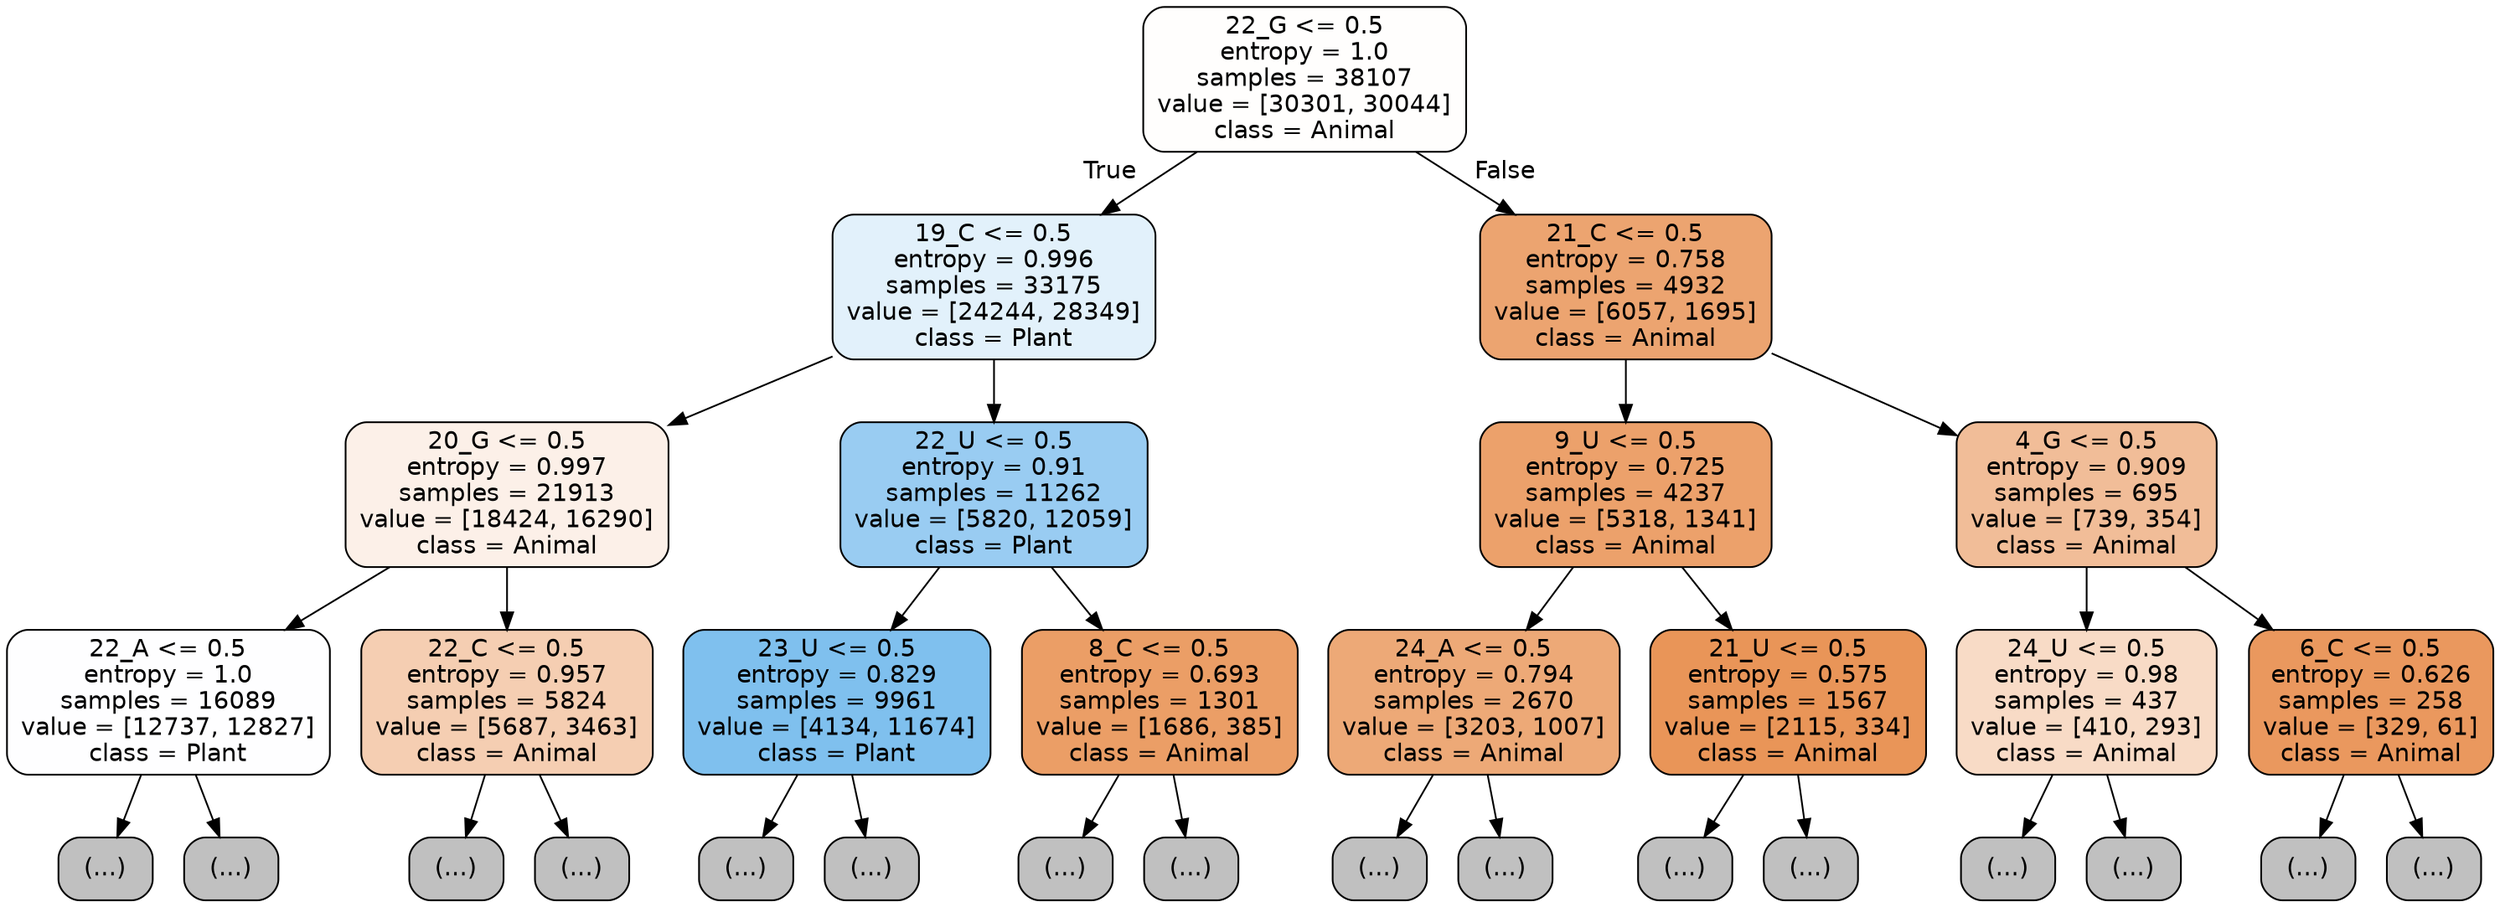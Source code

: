 digraph Tree {
node [shape=box, style="filled, rounded", color="black", fontname="helvetica"] ;
edge [fontname="helvetica"] ;
0 [label="22_G <= 0.5\nentropy = 1.0\nsamples = 38107\nvalue = [30301, 30044]\nclass = Animal", fillcolor="#fffefd"] ;
1 [label="19_C <= 0.5\nentropy = 0.996\nsamples = 33175\nvalue = [24244, 28349]\nclass = Plant", fillcolor="#e2f1fb"] ;
0 -> 1 [labeldistance=2.5, labelangle=45, headlabel="True"] ;
2 [label="20_G <= 0.5\nentropy = 0.997\nsamples = 21913\nvalue = [18424, 16290]\nclass = Animal", fillcolor="#fcf0e8"] ;
1 -> 2 ;
3 [label="22_A <= 0.5\nentropy = 1.0\nsamples = 16089\nvalue = [12737, 12827]\nclass = Plant", fillcolor="#fefeff"] ;
2 -> 3 ;
4 [label="(...)", fillcolor="#C0C0C0"] ;
3 -> 4 ;
6859 [label="(...)", fillcolor="#C0C0C0"] ;
3 -> 6859 ;
7850 [label="22_C <= 0.5\nentropy = 0.957\nsamples = 5824\nvalue = [5687, 3463]\nclass = Animal", fillcolor="#f5ceb2"] ;
2 -> 7850 ;
7851 [label="(...)", fillcolor="#C0C0C0"] ;
7850 -> 7851 ;
10610 [label="(...)", fillcolor="#C0C0C0"] ;
7850 -> 10610 ;
10977 [label="22_U <= 0.5\nentropy = 0.91\nsamples = 11262\nvalue = [5820, 12059]\nclass = Plant", fillcolor="#99ccf2"] ;
1 -> 10977 ;
10978 [label="23_U <= 0.5\nentropy = 0.829\nsamples = 9961\nvalue = [4134, 11674]\nclass = Plant", fillcolor="#7fc0ee"] ;
10977 -> 10978 ;
10979 [label="(...)", fillcolor="#C0C0C0"] ;
10978 -> 10979 ;
13956 [label="(...)", fillcolor="#C0C0C0"] ;
10978 -> 13956 ;
14061 [label="8_C <= 0.5\nentropy = 0.693\nsamples = 1301\nvalue = [1686, 385]\nclass = Animal", fillcolor="#eb9e66"] ;
10977 -> 14061 ;
14062 [label="(...)", fillcolor="#C0C0C0"] ;
14061 -> 14062 ;
14479 [label="(...)", fillcolor="#C0C0C0"] ;
14061 -> 14479 ;
14590 [label="21_C <= 0.5\nentropy = 0.758\nsamples = 4932\nvalue = [6057, 1695]\nclass = Animal", fillcolor="#eca470"] ;
0 -> 14590 [labeldistance=2.5, labelangle=-45, headlabel="False"] ;
14591 [label="9_U <= 0.5\nentropy = 0.725\nsamples = 4237\nvalue = [5318, 1341]\nclass = Animal", fillcolor="#eca16b"] ;
14590 -> 14591 ;
14592 [label="24_A <= 0.5\nentropy = 0.794\nsamples = 2670\nvalue = [3203, 1007]\nclass = Animal", fillcolor="#eda977"] ;
14591 -> 14592 ;
14593 [label="(...)", fillcolor="#C0C0C0"] ;
14592 -> 14593 ;
15748 [label="(...)", fillcolor="#C0C0C0"] ;
14592 -> 15748 ;
15817 [label="21_U <= 0.5\nentropy = 0.575\nsamples = 1567\nvalue = [2115, 334]\nclass = Animal", fillcolor="#e99558"] ;
14591 -> 15817 ;
15818 [label="(...)", fillcolor="#C0C0C0"] ;
15817 -> 15818 ;
16137 [label="(...)", fillcolor="#C0C0C0"] ;
15817 -> 16137 ;
16310 [label="4_G <= 0.5\nentropy = 0.909\nsamples = 695\nvalue = [739, 354]\nclass = Animal", fillcolor="#f1bd98"] ;
14590 -> 16310 ;
16311 [label="24_U <= 0.5\nentropy = 0.98\nsamples = 437\nvalue = [410, 293]\nclass = Animal", fillcolor="#f8dbc6"] ;
16310 -> 16311 ;
16312 [label="(...)", fillcolor="#C0C0C0"] ;
16311 -> 16312 ;
16515 [label="(...)", fillcolor="#C0C0C0"] ;
16311 -> 16515 ;
16526 [label="6_C <= 0.5\nentropy = 0.626\nsamples = 258\nvalue = [329, 61]\nclass = Animal", fillcolor="#ea985e"] ;
16310 -> 16526 ;
16527 [label="(...)", fillcolor="#C0C0C0"] ;
16526 -> 16527 ;
16596 [label="(...)", fillcolor="#C0C0C0"] ;
16526 -> 16596 ;
}
